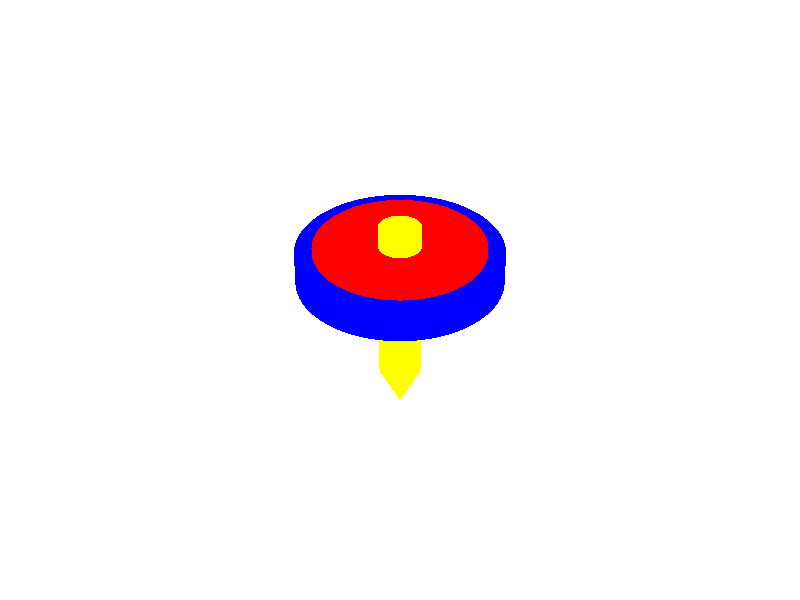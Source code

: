 #include"colors.inc"
#include"shapes.inc"

camera{
  location<10,10,-10>
  look_at<0,0,0>
  angle 30
}

light_source{ <-10,10,-10> color White }
light_source{ <10,10,-10> color White }
light_source{ <10,10,-100> color White }

background {color White}

#declare deco = 
  object{
    Disk_Y
    scale<1.2,0.2,1.2>
    pigment{ color Blue }
  }

#declare body = union{
  object{
    Cone_Y
    scale <1,0.5,1>
    rotate <-180,0,0>
    pigment{ color Red }
  } 
  object{
    Disk_Y
    translate <0,2,0>
    scale <1,0.25,1>
    pigment{ color Red }
  }
}

#declare shaft = union{
  object{
    Cone_Y
    rotate <-180,0,0>
    translate <0,-5,0>
    scale <0.25,0.25,0.25>
    pigment { color Yellow }
  }
  object{
    Disk_Y
    scale <0.25,1,0.25>
    pigment { color Yellow }
  }
}

union{
  object{
    deco 
    translate<0,0.5,0>
  }
  object{
    body
  }
  object{
    shaft
  }
}
